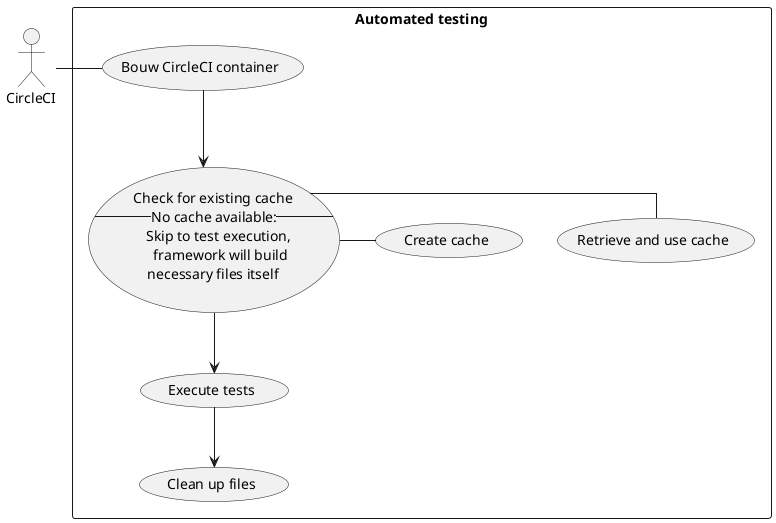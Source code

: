 @startuml usecase
skinparam linetype ortho

actor CI as "CircleCI"

rectangle "Automated testing" {
    usecase start as "Bouw CircleCI container"
    usecase searchcache as "Check for existing cache
    --No cache available:--
        Skip to test execution, 
        framework will build
        necessary files itself"
    usecase run as "Execute tests"
    usecase cleanup as "Clean up files"
    usecase addcache as "Create cache"
    usecase getcache as "Retrieve and use cache"
}

CI - start
start --> searchcache
searchcache - getcache
searchcache - addcache
searchcache --> run
run --> cleanup

@enduml